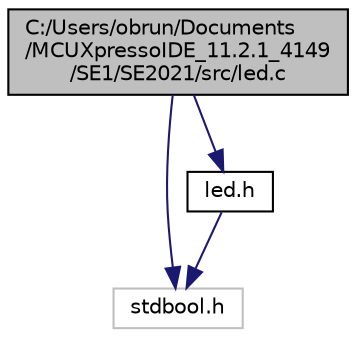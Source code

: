 digraph "C:/Users/obrun/Documents/MCUXpressoIDE_11.2.1_4149/SE1/SE2021/src/led.c"
{
 // LATEX_PDF_SIZE
  edge [fontname="Helvetica",fontsize="10",labelfontname="Helvetica",labelfontsize="10"];
  node [fontname="Helvetica",fontsize="10",shape=record];
  Node1 [label="C:/Users/obrun/Documents\l/MCUXpressoIDE_11.2.1_4149\l/SE1/SE2021/src/led.c",height=0.2,width=0.4,color="black", fillcolor="grey75", style="filled", fontcolor="black",tooltip=" "];
  Node1 -> Node2 [color="midnightblue",fontsize="10",style="solid",fontname="Helvetica"];
  Node2 [label="stdbool.h",height=0.2,width=0.4,color="grey75", fillcolor="white", style="filled",tooltip=" "];
  Node1 -> Node3 [color="midnightblue",fontsize="10",style="solid",fontname="Helvetica"];
  Node3 [label="led.h",height=0.2,width=0.4,color="black", fillcolor="white", style="filled",URL="$db/da0/led_8h.html",tooltip="Contains the led API."];
  Node3 -> Node2 [color="midnightblue",fontsize="10",style="solid",fontname="Helvetica"];
}
